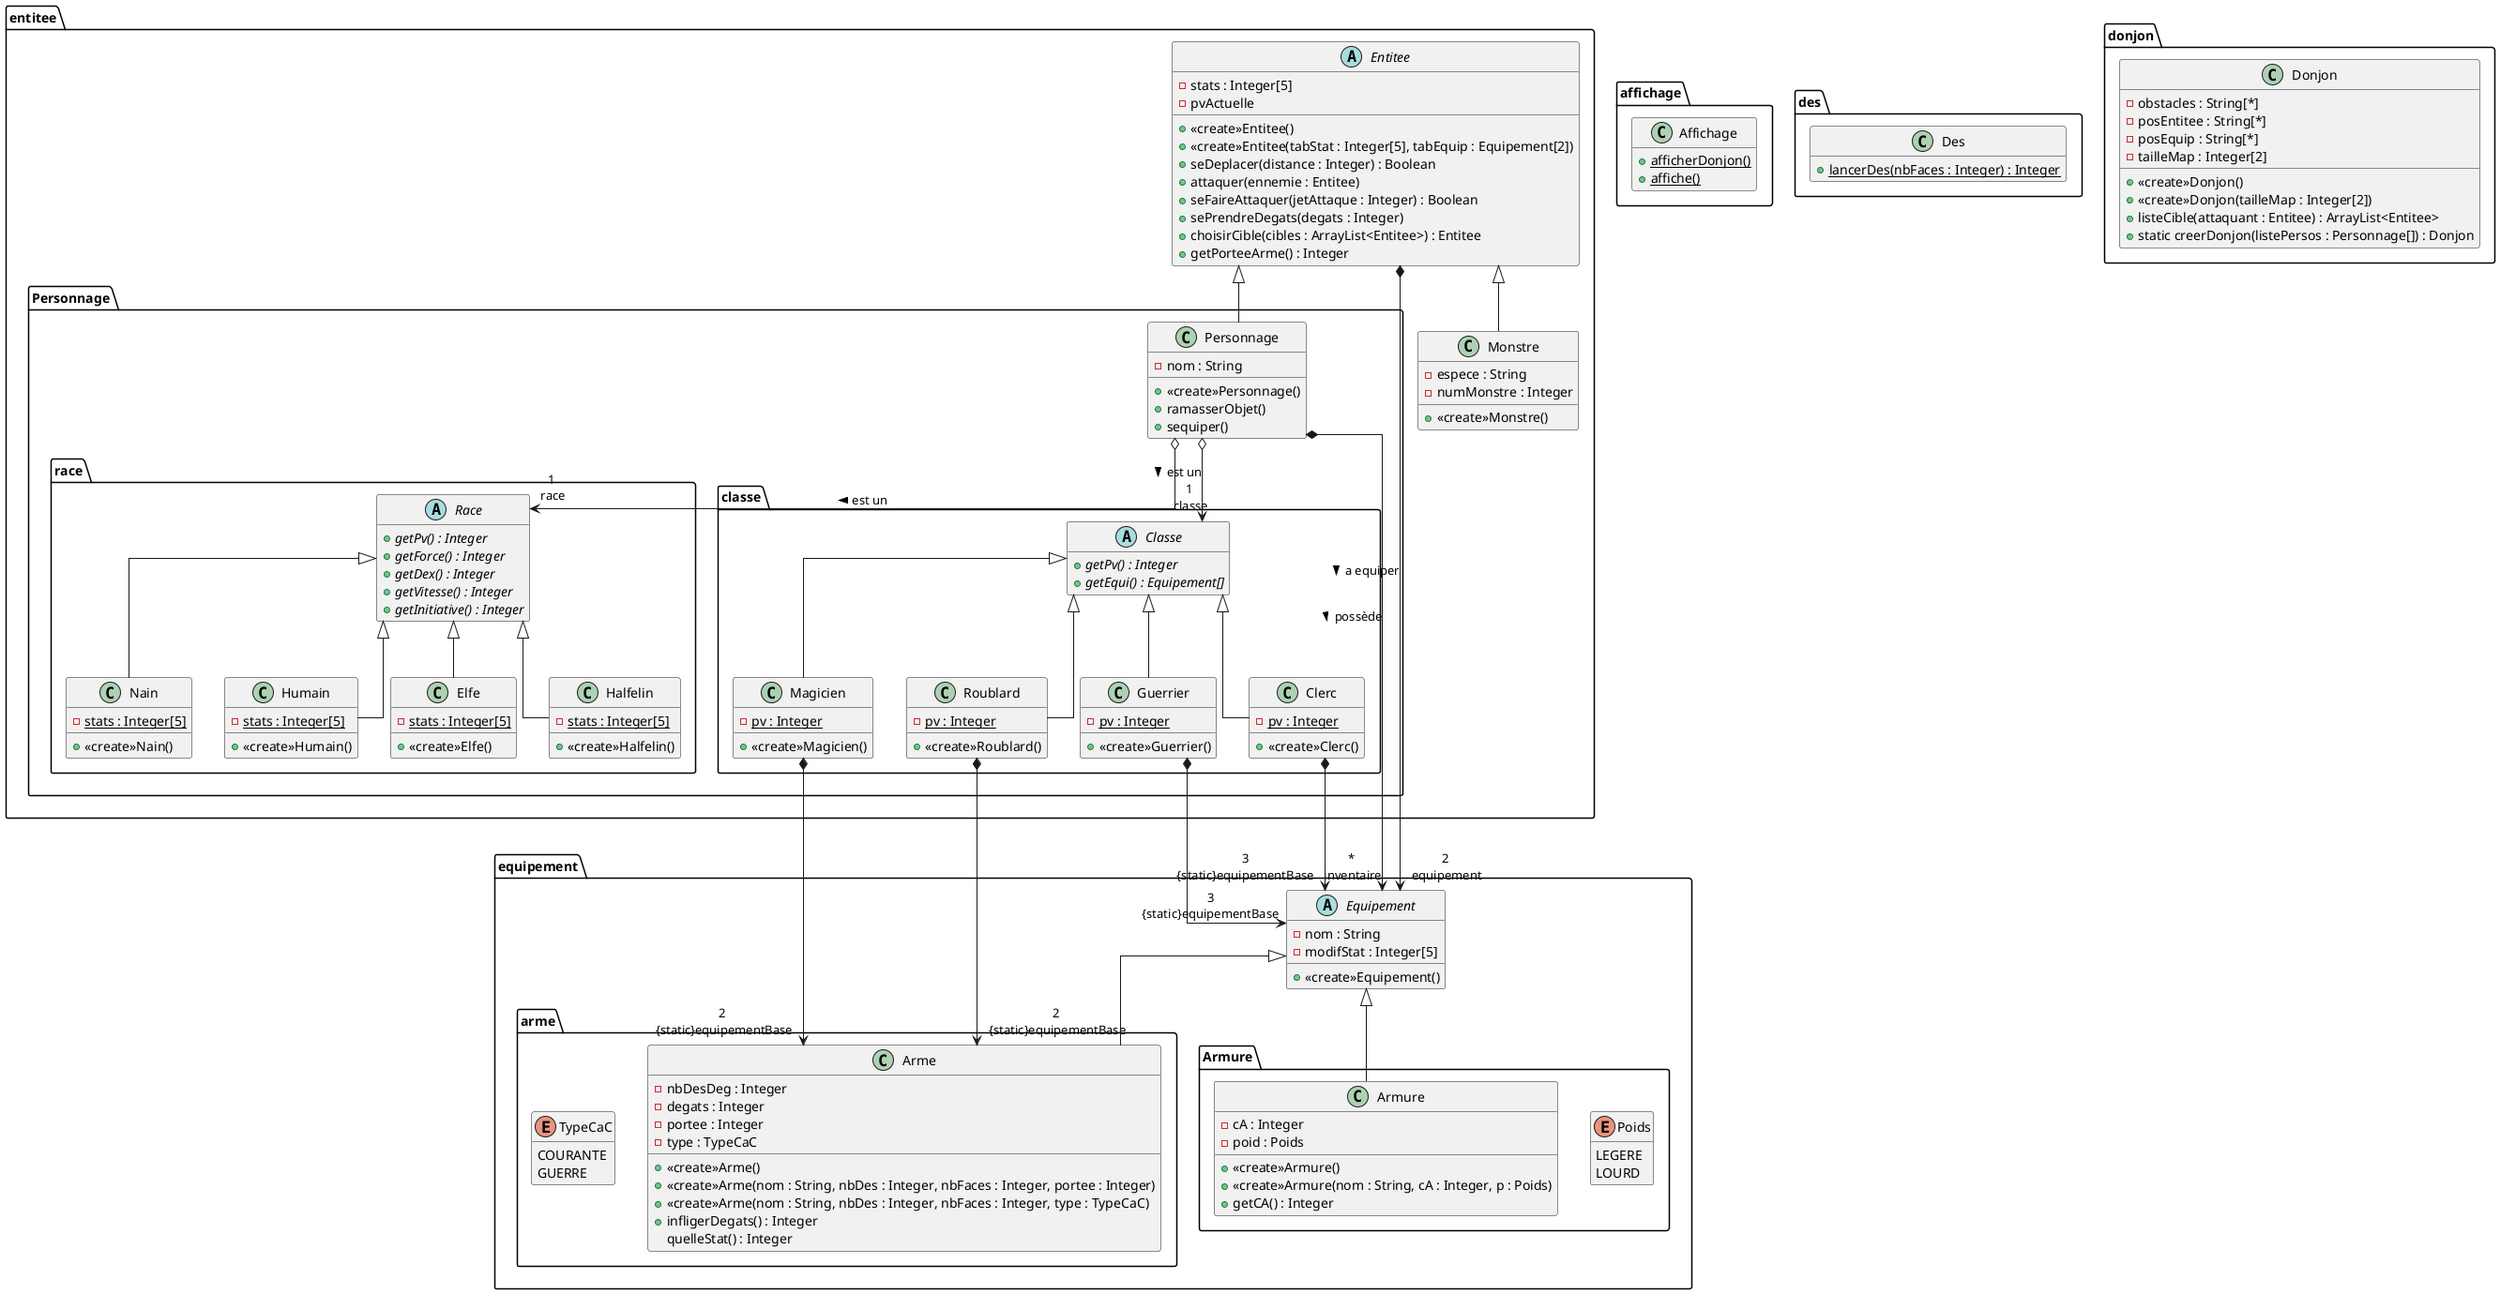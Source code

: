 @startuml

skinparam linetype ortho
hide empty members
package affichage
{
    class Affichage
    {
        +{static}afficherDonjon()
        +{static}affiche()
    }
}
package des
{
    class Des
    {
        +{static}lancerDes(nbFaces : Integer) : Integer
    }
}
package donjon
{
    class Donjon
    {
        -obstacles : String[*]
        -posEntitee : String[*]
            ' posEntitee est un Dictionnaire dont la clé est une Entitee
        -posEquip : String[*]
            ' posEquipe est un Dictionnaire dont la clé est un Equipement
        -tailleMap : Integer[2]
        +<<create>>Donjon()
                'Dans le cas où on utilise un donjon par défaut, construct vide
        +<<create>>Donjon(tailleMap : Integer[2])
        +listeCible(attaquant : Entitee) : ArrayList<Entitee>
                'Dans le cas où le MJ souhaite créer son propre donjon
        + static creerDonjon(listePersos : Personnage[]) : Donjon
        /'
            1 Demande au MJ sil veut un donjon par defaut
            2a S'il dit oui on lui genere le donjon de façon aleatoire (taille random entre 15 et 25)
            2b Si non il va - Indiquer la taille de la carte
        Mettre les obstacles
        Créer les monstres avec leurs stats + les placer
        Placer les joueurs
        Positionner des équipements (à voir si on devrait ptet créer les équipements avant de parler de Donjon)/!\ En dehors des obstacles les placements
        3 MJ Lance les dés d'initiative des monstres
        4 Joueurs lancent leurs dés d'initiative
        5 Faire en sorte que les joueurs et monstres soient ordonnés par valeur d'initiative décroissante
        6 Proposer aux joueurs d'équiper leurs équipements'/
    }
}
package entitee
{
    abstract class Entitee
    {
        -stats : Integer[5]
        -pvActuelle
        +<<create>>Entitee()
        +<<create>>Entitee(tabStat : Integer[5], tabEquip : Equipement[2])
        +seDeplacer(distance : Integer) : Boolean
        +attaquer(ennemie : Entitee)
        +seFaireAttaquer(jetAttaque : Integer) : Boolean
        +sePrendreDegats(degats : Integer)
        +choisirCible(cibles : ArrayList<Entitee>) : Entitee
        +getPorteeArme() : Integer
    }
    package Personnage
    {
        class Personnage extends entitee.Entitee
        {
            -nom : String
            +<<create>>Personnage()
            +ramasserObjet()
            +sequiper()
        }
        Personnage o-down-> "1\n race" race.Race: est un >
        Personnage o-down-> "1\n classe" classe.Classe: est un >
        Entitee *-right--> "2\n equipement" .equipement.Equipement: a equiper >
        Personnage *-right--> "*\n inventaire" equipement.Equipement: possède >
        Package race
        {
            abstract class Race
            {
                +{abstract}getPv() : Integer
                +{abstract}getForce() : Integer
                +{abstract}getDex() : Integer
                +{abstract}getVitesse() : Integer
                +{abstract}getInitiative() : Integer
            }
            class Nain extends Race
            {
                -{static}stats : Integer[5]
                +<<create>>Nain()
            }
            class  Humain extends Race
            {
                -{static}stats : Integer[5]
                +<<create>>Humain()
            }
            class  Elfe extends Race
            {
                -{static}stats : Integer[5]
                +<<create>>Elfe()
            }
            class  Halfelin extends Race
            {
                -{static}stats : Integer[5]
                +<<create>>Halfelin()
            }
        }
        Package classe
        {
            abstract class Classe
            {
                +{abstract}getPv() : Integer
                +{abstract}getEqui() : Equipement[]
            }
            class Clerc extends Classe
            {
                -{static} pv : Integer
                +<<create>>Clerc()
            }
            class Guerrier extends Classe
            {
                -{static} pv : Integer
                +<<create>>Guerrier()
            }
            class Magicien extends Classe
            {
                -{static} pv : Integer
                +<<create>>Magicien()
            }
            class Roublard extends Classe
            {
                -{static} pv : Integer
                +<<create>>Roublard()
            }
            Roublard *--> "2\n {static}equipementBase" .equipement.arme.Arme
            Magicien *--> "2\n {static}equipementBase" .equipement.arme.Arme
            Clerc *--> "3\n{static}equipementBase" .equipement.Equipement
            Guerrier *---> "3\n{static}equipementBase" .equipement.Equipement
        }
    }
    class Monstre extends Entitee
    {
        -espece : String
        -numMonstre : Integer
        'numMonstre : s'il y a plusieurs fois un monstre de la meme espece
        +<<create>>Monstre()
    }
}


Package equipement
{
    abstract class Equipement
    {
        -nom : String
        -modifStat : Integer[5]
        +<<create>>Equipement()
    }
    package Armure
    {
        Enum Poids
        {
            LEGERE
            LOURD
        }
        class Armure extends equipement.Equipement
        {
            -cA : Integer
            -poid : Poids
            +<<create>>Armure()
            +<<create>>Armure(nom : String, cA : Integer, p : Poids)
            +getCA() : Integer
        }
    }
    package arme
    {
        Enum TypeCaC
        {
            COURANTE
            GUERRE
        }
        class Arme extends equipement.Equipement
        {
            -nbDesDeg : Integer
            -degats : Integer
            -portee : Integer
            -type : TypeCaC
            +<<create>>Arme()
            +<<create>>Arme(nom : String, nbDes : Integer, nbFaces : Integer, portee : Integer)
            +<<create>>Arme(nom : String, nbDes : Integer, nbFaces : Integer, type : TypeCaC)
            +infligerDegats() : Integer
            quelleStat() : Integer
        }
    }
}

@enduml